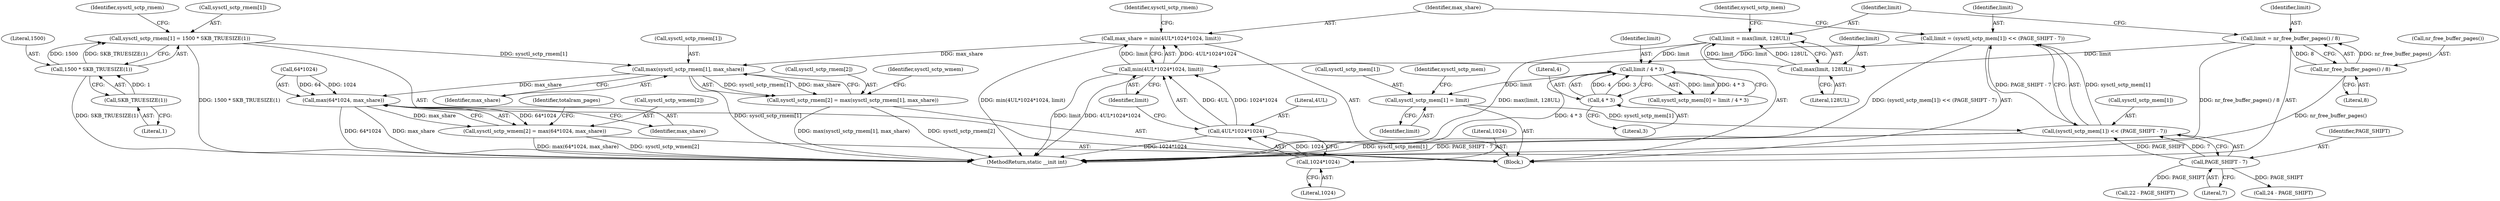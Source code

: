 digraph "0_linux_8e2d61e0aed2b7c4ecb35844fe07e0b2b762dee4_0@array" {
"1000243" [label="(Call,max(sysctl_sctp_rmem[1], max_share))"];
"1000231" [label="(Call,sysctl_sctp_rmem[1] = 1500 * SKB_TRUESIZE(1))"];
"1000235" [label="(Call,1500 * SKB_TRUESIZE(1))"];
"1000237" [label="(Call,SKB_TRUESIZE(1))"];
"1000217" [label="(Call,max_share = min(4UL*1024*1024, limit))"];
"1000219" [label="(Call,min(4UL*1024*1024, limit))"];
"1000220" [label="(Call,4UL*1024*1024)"];
"1000222" [label="(Call,1024*1024)"];
"1000208" [label="(Call,limit = (sysctl_sctp_mem[1]) << (PAGE_SHIFT - 7))"];
"1000210" [label="(Call,(sysctl_sctp_mem[1]) << (PAGE_SHIFT - 7))"];
"1000194" [label="(Call,sysctl_sctp_mem[1] = limit)"];
"1000189" [label="(Call,limit / 4 * 3)"];
"1000180" [label="(Call,limit = max(limit, 128UL))"];
"1000182" [label="(Call,max(limit, 128UL))"];
"1000175" [label="(Call,limit = nr_free_buffer_pages() / 8)"];
"1000177" [label="(Call,nr_free_buffer_pages() / 8)"];
"1000191" [label="(Call,4 * 3)"];
"1000214" [label="(Call,PAGE_SHIFT - 7)"];
"1000239" [label="(Call,sysctl_sctp_rmem[2] = max(sysctl_sctp_rmem[1], max_share))"];
"1000264" [label="(Call,max(64*1024, max_share))"];
"1000260" [label="(Call,sysctl_sctp_wmem[2] = max(64*1024, max_share))"];
"1000238" [label="(Literal,1)"];
"1000261" [label="(Call,sysctl_sctp_wmem[2])"];
"1000265" [label="(Call,64*1024)"];
"1000250" [label="(Identifier,sysctl_sctp_wmem)"];
"1000214" [label="(Call,PAGE_SHIFT - 7)"];
"1000176" [label="(Identifier,limit)"];
"1000211" [label="(Call,sysctl_sctp_mem[1])"];
"1000201" [label="(Identifier,sysctl_sctp_mem)"];
"1000193" [label="(Literal,3)"];
"1000268" [label="(Identifier,max_share)"];
"1000219" [label="(Call,min(4UL*1024*1024, limit))"];
"1000198" [label="(Identifier,limit)"];
"1000599" [label="(MethodReturn,static __init int)"];
"1000287" [label="(Call,24 - PAGE_SHIFT)"];
"1000184" [label="(Literal,128UL)"];
"1000208" [label="(Call,limit = (sysctl_sctp_mem[1]) << (PAGE_SHIFT - 7))"];
"1000224" [label="(Literal,1024)"];
"1000180" [label="(Call,limit = max(limit, 128UL))"];
"1000189" [label="(Call,limit / 4 * 3)"];
"1000241" [label="(Identifier,sysctl_sctp_rmem)"];
"1000232" [label="(Call,sysctl_sctp_rmem[1])"];
"1000175" [label="(Call,limit = nr_free_buffer_pages() / 8)"];
"1000177" [label="(Call,nr_free_buffer_pages() / 8)"];
"1000192" [label="(Literal,4)"];
"1000195" [label="(Call,sysctl_sctp_mem[1])"];
"1000243" [label="(Call,max(sysctl_sctp_rmem[1], max_share))"];
"1000231" [label="(Call,sysctl_sctp_rmem[1] = 1500 * SKB_TRUESIZE(1))"];
"1000112" [label="(Block,)"];
"1000210" [label="(Call,(sysctl_sctp_mem[1]) << (PAGE_SHIFT - 7))"];
"1000218" [label="(Identifier,max_share)"];
"1000223" [label="(Literal,1024)"];
"1000194" [label="(Call,sysctl_sctp_mem[1] = limit)"];
"1000178" [label="(Call,nr_free_buffer_pages())"];
"1000216" [label="(Literal,7)"];
"1000182" [label="(Call,max(limit, 128UL))"];
"1000228" [label="(Identifier,sysctl_sctp_rmem)"];
"1000264" [label="(Call,max(64*1024, max_share))"];
"1000190" [label="(Identifier,limit)"];
"1000260" [label="(Call,sysctl_sctp_wmem[2] = max(64*1024, max_share))"];
"1000191" [label="(Call,4 * 3)"];
"1000221" [label="(Literal,4UL)"];
"1000247" [label="(Identifier,max_share)"];
"1000187" [label="(Identifier,sysctl_sctp_mem)"];
"1000183" [label="(Identifier,limit)"];
"1000220" [label="(Call,4UL*1024*1024)"];
"1000222" [label="(Call,1024*1024)"];
"1000179" [label="(Literal,8)"];
"1000279" [label="(Call,22 - PAGE_SHIFT)"];
"1000271" [label="(Identifier,totalram_pages)"];
"1000237" [label="(Call,SKB_TRUESIZE(1))"];
"1000209" [label="(Identifier,limit)"];
"1000225" [label="(Identifier,limit)"];
"1000240" [label="(Call,sysctl_sctp_rmem[2])"];
"1000236" [label="(Literal,1500)"];
"1000215" [label="(Identifier,PAGE_SHIFT)"];
"1000244" [label="(Call,sysctl_sctp_rmem[1])"];
"1000239" [label="(Call,sysctl_sctp_rmem[2] = max(sysctl_sctp_rmem[1], max_share))"];
"1000235" [label="(Call,1500 * SKB_TRUESIZE(1))"];
"1000181" [label="(Identifier,limit)"];
"1000217" [label="(Call,max_share = min(4UL*1024*1024, limit))"];
"1000185" [label="(Call,sysctl_sctp_mem[0] = limit / 4 * 3)"];
"1000243" -> "1000239"  [label="AST: "];
"1000243" -> "1000247"  [label="CFG: "];
"1000244" -> "1000243"  [label="AST: "];
"1000247" -> "1000243"  [label="AST: "];
"1000239" -> "1000243"  [label="CFG: "];
"1000243" -> "1000599"  [label="DDG: sysctl_sctp_rmem[1]"];
"1000243" -> "1000239"  [label="DDG: sysctl_sctp_rmem[1]"];
"1000243" -> "1000239"  [label="DDG: max_share"];
"1000231" -> "1000243"  [label="DDG: sysctl_sctp_rmem[1]"];
"1000217" -> "1000243"  [label="DDG: max_share"];
"1000243" -> "1000264"  [label="DDG: max_share"];
"1000231" -> "1000112"  [label="AST: "];
"1000231" -> "1000235"  [label="CFG: "];
"1000232" -> "1000231"  [label="AST: "];
"1000235" -> "1000231"  [label="AST: "];
"1000241" -> "1000231"  [label="CFG: "];
"1000231" -> "1000599"  [label="DDG: 1500 * SKB_TRUESIZE(1)"];
"1000235" -> "1000231"  [label="DDG: 1500"];
"1000235" -> "1000231"  [label="DDG: SKB_TRUESIZE(1)"];
"1000235" -> "1000237"  [label="CFG: "];
"1000236" -> "1000235"  [label="AST: "];
"1000237" -> "1000235"  [label="AST: "];
"1000235" -> "1000599"  [label="DDG: SKB_TRUESIZE(1)"];
"1000237" -> "1000235"  [label="DDG: 1"];
"1000237" -> "1000238"  [label="CFG: "];
"1000238" -> "1000237"  [label="AST: "];
"1000217" -> "1000112"  [label="AST: "];
"1000217" -> "1000219"  [label="CFG: "];
"1000218" -> "1000217"  [label="AST: "];
"1000219" -> "1000217"  [label="AST: "];
"1000228" -> "1000217"  [label="CFG: "];
"1000217" -> "1000599"  [label="DDG: min(4UL*1024*1024, limit)"];
"1000219" -> "1000217"  [label="DDG: 4UL*1024*1024"];
"1000219" -> "1000217"  [label="DDG: limit"];
"1000219" -> "1000225"  [label="CFG: "];
"1000220" -> "1000219"  [label="AST: "];
"1000225" -> "1000219"  [label="AST: "];
"1000219" -> "1000599"  [label="DDG: limit"];
"1000219" -> "1000599"  [label="DDG: 4UL*1024*1024"];
"1000220" -> "1000219"  [label="DDG: 4UL"];
"1000220" -> "1000219"  [label="DDG: 1024*1024"];
"1000208" -> "1000219"  [label="DDG: limit"];
"1000220" -> "1000222"  [label="CFG: "];
"1000221" -> "1000220"  [label="AST: "];
"1000222" -> "1000220"  [label="AST: "];
"1000225" -> "1000220"  [label="CFG: "];
"1000220" -> "1000599"  [label="DDG: 1024*1024"];
"1000222" -> "1000220"  [label="DDG: 1024"];
"1000222" -> "1000224"  [label="CFG: "];
"1000223" -> "1000222"  [label="AST: "];
"1000224" -> "1000222"  [label="AST: "];
"1000208" -> "1000112"  [label="AST: "];
"1000208" -> "1000210"  [label="CFG: "];
"1000209" -> "1000208"  [label="AST: "];
"1000210" -> "1000208"  [label="AST: "];
"1000218" -> "1000208"  [label="CFG: "];
"1000208" -> "1000599"  [label="DDG: (sysctl_sctp_mem[1]) << (PAGE_SHIFT - 7)"];
"1000210" -> "1000208"  [label="DDG: sysctl_sctp_mem[1]"];
"1000210" -> "1000208"  [label="DDG: PAGE_SHIFT - 7"];
"1000210" -> "1000214"  [label="CFG: "];
"1000211" -> "1000210"  [label="AST: "];
"1000214" -> "1000210"  [label="AST: "];
"1000210" -> "1000599"  [label="DDG: PAGE_SHIFT - 7"];
"1000210" -> "1000599"  [label="DDG: sysctl_sctp_mem[1]"];
"1000194" -> "1000210"  [label="DDG: sysctl_sctp_mem[1]"];
"1000214" -> "1000210"  [label="DDG: PAGE_SHIFT"];
"1000214" -> "1000210"  [label="DDG: 7"];
"1000194" -> "1000112"  [label="AST: "];
"1000194" -> "1000198"  [label="CFG: "];
"1000195" -> "1000194"  [label="AST: "];
"1000198" -> "1000194"  [label="AST: "];
"1000201" -> "1000194"  [label="CFG: "];
"1000189" -> "1000194"  [label="DDG: limit"];
"1000189" -> "1000185"  [label="AST: "];
"1000189" -> "1000191"  [label="CFG: "];
"1000190" -> "1000189"  [label="AST: "];
"1000191" -> "1000189"  [label="AST: "];
"1000185" -> "1000189"  [label="CFG: "];
"1000189" -> "1000599"  [label="DDG: 4 * 3"];
"1000189" -> "1000185"  [label="DDG: limit"];
"1000189" -> "1000185"  [label="DDG: 4 * 3"];
"1000180" -> "1000189"  [label="DDG: limit"];
"1000191" -> "1000189"  [label="DDG: 4"];
"1000191" -> "1000189"  [label="DDG: 3"];
"1000180" -> "1000112"  [label="AST: "];
"1000180" -> "1000182"  [label="CFG: "];
"1000181" -> "1000180"  [label="AST: "];
"1000182" -> "1000180"  [label="AST: "];
"1000187" -> "1000180"  [label="CFG: "];
"1000180" -> "1000599"  [label="DDG: max(limit, 128UL)"];
"1000182" -> "1000180"  [label="DDG: limit"];
"1000182" -> "1000180"  [label="DDG: 128UL"];
"1000182" -> "1000184"  [label="CFG: "];
"1000183" -> "1000182"  [label="AST: "];
"1000184" -> "1000182"  [label="AST: "];
"1000175" -> "1000182"  [label="DDG: limit"];
"1000175" -> "1000112"  [label="AST: "];
"1000175" -> "1000177"  [label="CFG: "];
"1000176" -> "1000175"  [label="AST: "];
"1000177" -> "1000175"  [label="AST: "];
"1000181" -> "1000175"  [label="CFG: "];
"1000175" -> "1000599"  [label="DDG: nr_free_buffer_pages() / 8"];
"1000177" -> "1000175"  [label="DDG: nr_free_buffer_pages()"];
"1000177" -> "1000175"  [label="DDG: 8"];
"1000177" -> "1000179"  [label="CFG: "];
"1000178" -> "1000177"  [label="AST: "];
"1000179" -> "1000177"  [label="AST: "];
"1000177" -> "1000599"  [label="DDG: nr_free_buffer_pages()"];
"1000191" -> "1000193"  [label="CFG: "];
"1000192" -> "1000191"  [label="AST: "];
"1000193" -> "1000191"  [label="AST: "];
"1000214" -> "1000216"  [label="CFG: "];
"1000215" -> "1000214"  [label="AST: "];
"1000216" -> "1000214"  [label="AST: "];
"1000214" -> "1000279"  [label="DDG: PAGE_SHIFT"];
"1000214" -> "1000287"  [label="DDG: PAGE_SHIFT"];
"1000239" -> "1000112"  [label="AST: "];
"1000240" -> "1000239"  [label="AST: "];
"1000250" -> "1000239"  [label="CFG: "];
"1000239" -> "1000599"  [label="DDG: sysctl_sctp_rmem[2]"];
"1000239" -> "1000599"  [label="DDG: max(sysctl_sctp_rmem[1], max_share)"];
"1000264" -> "1000260"  [label="AST: "];
"1000264" -> "1000268"  [label="CFG: "];
"1000265" -> "1000264"  [label="AST: "];
"1000268" -> "1000264"  [label="AST: "];
"1000260" -> "1000264"  [label="CFG: "];
"1000264" -> "1000599"  [label="DDG: 64*1024"];
"1000264" -> "1000599"  [label="DDG: max_share"];
"1000264" -> "1000260"  [label="DDG: 64*1024"];
"1000264" -> "1000260"  [label="DDG: max_share"];
"1000265" -> "1000264"  [label="DDG: 64"];
"1000265" -> "1000264"  [label="DDG: 1024"];
"1000260" -> "1000112"  [label="AST: "];
"1000261" -> "1000260"  [label="AST: "];
"1000271" -> "1000260"  [label="CFG: "];
"1000260" -> "1000599"  [label="DDG: max(64*1024, max_share)"];
"1000260" -> "1000599"  [label="DDG: sysctl_sctp_wmem[2]"];
}
